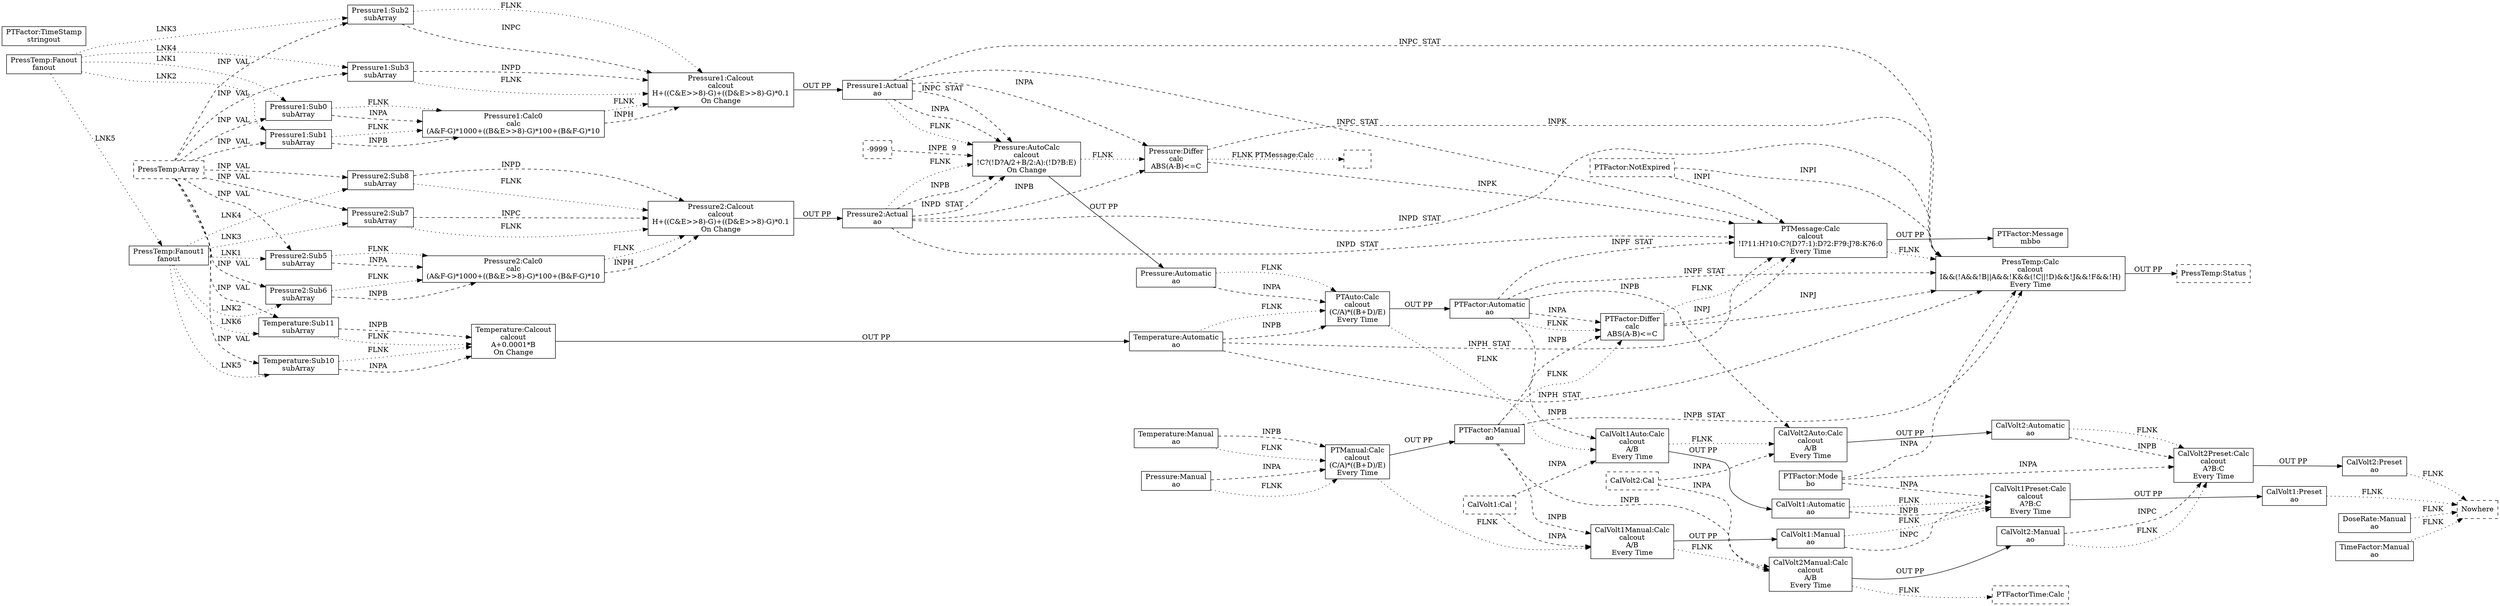 digraph press_temp_merged {
  rankdir=LR;

  "Pressure1:Actual" [ shape=box, label="Pressure1:Actual\nao" ]
  "Pressure1:Actual" -> "Pressure:AutoCalc" [ label="FLNK  ", style="dotted" ]
  "Pressure2:Actual" [ shape=box, label="Pressure2:Actual\nao" ]
  "Pressure2:Actual" -> "Pressure:AutoCalc" [ label="FLNK  ", style="dotted" ]
  "Pressure:Automatic" [ shape=box, label="Pressure:Automatic\nao" ]
  "Pressure:Automatic" -> "PTAuto:Calc" [ label="FLNK  ", style="dotted" ]
  "Pressure:Manual" [ shape=box, label="Pressure:Manual\nao" ]
  "Pressure:Manual" -> "PTManual:Calc" [ label="FLNK  ", style="dotted" ]
  "Temperature:Automatic" [ shape=box, label="Temperature:Automatic\nao" ]
  "Temperature:Automatic" -> "PTAuto:Calc" [ label="FLNK  ", style="dotted" ]
  "Temperature:Manual" [ shape=box, label="Temperature:Manual\nao" ]
  "Temperature:Manual" -> "PTManual:Calc" [ label="FLNK  ", style="dotted" ]
  "PTFactor:Automatic" [ shape=box, label="PTFactor:Automatic\nao" ]
  "PTFactor:Automatic" -> "PTFactor:Differ" [ label="FLNK  ", style="dotted" ]
  "PTFactor:Manual" [ shape=box, label="PTFactor:Manual\nao" ]
  "PTFactor:Manual" -> "PTFactor:Differ" [ label="FLNK  ", style="dotted" ]
  "CalVolt1:Automatic" [ shape=box, label="CalVolt1:Automatic\nao" ]
  "CalVolt1:Automatic" -> "CalVolt1Preset:Calc" [ label="FLNK  ", style="dotted" ]
  "CalVolt1:Manual" [ shape=box, label="CalVolt1:Manual\nao" ]
  "CalVolt1:Manual" -> "CalVolt1Preset:Calc" [ label="FLNK  ", style="dotted" ]
  "CalVolt1:Preset" [ shape=box, label="CalVolt1:Preset\nao" ]
  "CalVolt1:Preset" -> "Nowhere" [ label="FLNK  ", style="dotted" ]
  "CalVolt2:Automatic" [ shape=box, label="CalVolt2:Automatic\nao" ]
  "CalVolt2:Automatic" -> "CalVolt2Preset:Calc" [ label="FLNK  ", style="dotted" ]
  "CalVolt2:Manual" [ shape=box, label="CalVolt2:Manual\nao" ]
  "CalVolt2:Manual" -> "CalVolt2Preset:Calc" [ label="FLNK  ", style="dotted" ]
  "CalVolt2:Preset" [ shape=box, label="CalVolt2:Preset\nao" ]
  "CalVolt2:Preset" -> "Nowhere" [ label="FLNK  ", style="dotted" ]
  "DoseRate:Manual" [ shape=box, label="DoseRate:Manual\nao" ]
  "DoseRate:Manual" -> "Nowhere" [ label="FLNK  ", style="dotted" ]
  "TimeFactor:Manual" [ shape=box, label="TimeFactor:Manual\nao" ]
  "TimeFactor:Manual" -> "Nowhere" [ label="FLNK  ", style="dotted" ]
  "PressTemp:Fanout" [ shape=box, label="PressTemp:Fanout\nfanout" ]
  "PressTemp:Fanout" -> "Pressure1:Sub0" [ label="LNK1  ", style="dotted" ]
  "PressTemp:Fanout" -> "PressTemp:Fanout1" [ label="LNK5  ", style="dotted" ]
  "PressTemp:Fanout" -> "Pressure1:Sub3" [ label="LNK4  ", style="dotted" ]
  "PressTemp:Fanout" -> "Pressure1:Sub2" [ label="LNK3  ", style="dotted" ]
  "PressTemp:Fanout" -> "Pressure1:Sub1" [ label="LNK2  ", style="dotted" ]
  "PressTemp:Fanout1" [ shape=box, label="PressTemp:Fanout1\nfanout" ]
  "PressTemp:Fanout1" -> "Pressure2:Sub5" [ label="LNK1  ", style="dotted" ]
  "PressTemp:Fanout1" -> "Temperature:Sub11" [ label="LNK6  ", style="dotted" ]
  "PressTemp:Fanout1" -> "Temperature:Sub10" [ label="LNK5  ", style="dotted" ]
  "PressTemp:Fanout1" -> "Pressure2:Sub8" [ label="LNK4  ", style="dotted" ]
  "PressTemp:Fanout1" -> "Pressure2:Sub7" [ label="LNK3  ", style="dotted" ]
  "PressTemp:Fanout1" -> "Pressure2:Sub6" [ label="LNK2  ", style="dotted" ]
  "Pressure1:Sub0" [ shape=box, label="Pressure1:Sub0\nsubArray" ]
  "Pressure1:Sub0" -> "Pressure1:Calc0" [ label="FLNK  ", style="dotted" ]
  "PressTemp:Array" -> "Pressure1:Sub0" [ label="INP  VAL", style="dashed" ]
  "Pressure1:Sub1" [ shape=box, label="Pressure1:Sub1\nsubArray" ]
  "Pressure1:Sub1" -> "Pressure1:Calc0" [ label="FLNK  ", style="dotted" ]
  "PressTemp:Array" -> "Pressure1:Sub1" [ label="INP  VAL", style="dashed" ]
  "Pressure1:Sub2" [ shape=box, label="Pressure1:Sub2\nsubArray" ]
  "Pressure1:Sub2" -> "Pressure1:Calcout" [ label="FLNK  ", style="dotted" ]
  "PressTemp:Array" -> "Pressure1:Sub2" [ label="INP  VAL", style="dashed" ]
  "Pressure1:Sub3" [ shape=box, label="Pressure1:Sub3\nsubArray" ]
  "Pressure1:Sub3" -> "Pressure1:Calcout" [ label="FLNK  ", style="dotted" ]
  "PressTemp:Array" -> "Pressure1:Sub3" [ label="INP  VAL", style="dashed" ]
  "Pressure1:Calc0" [ shape=box, label="Pressure1:Calc0\ncalc\n(A&F-G)*1000+((B&E>>8)-G)*100+(B&F-G)*10" ]
  "Pressure1:Sub1" -> "Pressure1:Calc0" [ label="INPB  ", style="dashed" ]
  "Pressure1:Sub0" -> "Pressure1:Calc0" [ label="INPA  ", style="dashed" ]
  "Pressure1:Calc0" -> "Pressure1:Calcout" [ label="FLNK  ", style="dotted" ]
  "Pressure1:Calcout" [ shape=box, label="Pressure1:Calcout\ncalcout\nH+((C&E>>8)-G)+((D&E>>8)-G)*0.1\nOn Change" ]
  "Pressure1:Calc0" -> "Pressure1:Calcout" [ label="INPH  ", style="dashed" ]
  "Pressure1:Sub2" -> "Pressure1:Calcout" [ label="INPC  ", style="dashed" ]
  "Pressure1:Sub3" -> "Pressure1:Calcout" [ label="INPD  ", style="dashed" ]
  "Pressure1:Calcout" -> "Pressure1:Actual" [ label="OUT PP ", style="solid" ]
  "Pressure2:Sub5" [ shape=box, label="Pressure2:Sub5\nsubArray" ]
  "Pressure2:Sub5" -> "Pressure2:Calc0" [ label="FLNK  ", style="dotted" ]
  "PressTemp:Array" -> "Pressure2:Sub5" [ label="INP  VAL", style="dashed" ]
  "Pressure2:Sub6" [ shape=box, label="Pressure2:Sub6\nsubArray" ]
  "Pressure2:Sub6" -> "Pressure2:Calc0" [ label="FLNK  ", style="dotted" ]
  "PressTemp:Array" -> "Pressure2:Sub6" [ label="INP  VAL", style="dashed" ]
  "Pressure2:Sub7" [ shape=box, label="Pressure2:Sub7\nsubArray" ]
  "Pressure2:Sub7" -> "Pressure2:Calcout" [ label="FLNK  ", style="dotted" ]
  "PressTemp:Array" -> "Pressure2:Sub7" [ label="INP  VAL", style="dashed" ]
  "Pressure2:Sub8" [ shape=box, label="Pressure2:Sub8\nsubArray" ]
  "Pressure2:Sub8" -> "Pressure2:Calcout" [ label="FLNK  ", style="dotted" ]
  "PressTemp:Array" -> "Pressure2:Sub8" [ label="INP  VAL", style="dashed" ]
  "Pressure2:Calc0" [ shape=box, label="Pressure2:Calc0\ncalc\n(A&F-G)*1000+((B&E>>8)-G)*100+(B&F-G)*10" ]
  "Pressure2:Sub6" -> "Pressure2:Calc0" [ label="INPB  ", style="dashed" ]
  "Pressure2:Sub5" -> "Pressure2:Calc0" [ label="INPA  ", style="dashed" ]
  "Pressure2:Calc0" -> "Pressure2:Calcout" [ label="FLNK  ", style="dotted" ]
  "Pressure2:Calcout" [ shape=box, label="Pressure2:Calcout\ncalcout\nH+((C&E>>8)-G)+((D&E>>8)-G)*0.1\nOn Change" ]
  "Pressure2:Calc0" -> "Pressure2:Calcout" [ label="INPH  ", style="dashed" ]
  "Pressure2:Sub7" -> "Pressure2:Calcout" [ label="INPC  ", style="dashed" ]
  "Pressure2:Sub8" -> "Pressure2:Calcout" [ label="INPD  ", style="dashed" ]
  "Pressure2:Calcout" -> "Pressure2:Actual" [ label="OUT PP ", style="solid" ]
  "Pressure:AutoCalc" [ shape=box, label="Pressure:AutoCalc\ncalcout\n!C?(!D?A/2+B/2:A):(!D?B:E)\nOn Change" ]
  "Pressure1:Actual" -> "Pressure:AutoCalc" [ label="INPC  STAT", style="dashed" ]
  "Pressure2:Actual" -> "Pressure:AutoCalc" [ label="INPB  ", style="dashed" ]
  "-9999" -> "Pressure:AutoCalc" [ label="INPE  9", style="dashed" ]
  "Pressure2:Actual" -> "Pressure:AutoCalc" [ label="INPD  STAT", style="dashed" ]
  "Pressure1:Actual" -> "Pressure:AutoCalc" [ label="INPA  ", style="dashed" ]
  "Pressure:AutoCalc" -> "Pressure:Differ" [ label="FLNK  ", style="dotted" ]
  "Pressure:AutoCalc" -> "Pressure:Automatic" [ label="OUT PP ", style="solid" ]
  "Temperature:Sub10" [ shape=box, label="Temperature:Sub10\nsubArray" ]
  "Temperature:Sub10" -> "Temperature:Calcout" [ label="FLNK  ", style="dotted" ]
  "PressTemp:Array" -> "Temperature:Sub10" [ label="INP  VAL", style="dashed" ]
  "Temperature:Sub11" [ shape=box, label="Temperature:Sub11\nsubArray" ]
  "Temperature:Sub11" -> "Temperature:Calcout" [ label="FLNK  ", style="dotted" ]
  "PressTemp:Array" -> "Temperature:Sub11" [ label="INP  VAL", style="dashed" ]
  "Temperature:Calcout" [ shape=box, label="Temperature:Calcout\ncalcout\nA+0.0001*B\nOn Change" ]
  "Temperature:Sub11" -> "Temperature:Calcout" [ label="INPB  ", style="dashed" ]
  "Temperature:Sub10" -> "Temperature:Calcout" [ label="INPA  ", style="dashed" ]
  "Temperature:Calcout" -> "Temperature:Automatic" [ label="OUT PP ", style="solid" ]
  "PTFactor:Mode" [ shape=box, label="PTFactor:Mode\nbo" ]
  "PTFactor:Message" [ shape=box, label="PTFactor:Message\nmbbo" ]
  "Pressure:Differ" [ shape=box, label="Pressure:Differ\ncalc\nABS(A-B)<=C" ]
  "Pressure2:Actual" -> "Pressure:Differ" [ label="INPB  ", style="dashed" ]
  "Pressure1:Actual" -> "Pressure:Differ" [ label="INPA  ", style="dashed" ]
  "Pressure:Differ" -> "" [ label="FLNK PTMessage:Calc ", style="dotted" ]
  "PTFactor:Differ" [ shape=box, label="PTFactor:Differ\ncalc\nABS(A-B)<=C" ]
  "PTFactor:Manual" -> "PTFactor:Differ" [ label="INPB  ", style="dashed" ]
  "PTFactor:Automatic" -> "PTFactor:Differ" [ label="INPA  ", style="dashed" ]
  "PTFactor:Differ" -> "PTMessage:Calc" [ label="FLNK  ", style="dotted" ]
  "PTMessage:Calc" [ shape=box, label="PTMessage:Calc\ncalcout\n!I?11:H?10:C?(D?7:1):D?2:F?9:J?8:K?6:0\nEvery Time" ]
  "PTFactor:NotExpired" -> "PTMessage:Calc" [ label="INPI  ", style="dashed" ]
  "Temperature:Automatic" -> "PTMessage:Calc" [ label="INPH  STAT", style="dashed" ]
  "Pressure:Differ" -> "PTMessage:Calc" [ label="INPK  ", style="dashed" ]
  "PTFactor:Differ" -> "PTMessage:Calc" [ label="INPJ  ", style="dashed" ]
  "Pressure1:Actual" -> "PTMessage:Calc" [ label="INPC  STAT", style="dashed" ]
  "Pressure2:Actual" -> "PTMessage:Calc" [ label="INPD  STAT", style="dashed" ]
  "PTFactor:Automatic" -> "PTMessage:Calc" [ label="INPF  STAT", style="dashed" ]
  "PTMessage:Calc" -> "PressTemp:Calc" [ label="FLNK  ", style="dotted" ]
  "PTMessage:Calc" -> "PTFactor:Message" [ label="OUT PP ", style="solid" ]
  "PressTemp:Calc" [ shape=box, label="PressTemp:Calc\ncalcout\nI&&(!A&&!B||A&&!K&&(!C||!D)&&!J&&!F&&!H)\nEvery Time" ]
  "PTFactor:NotExpired" -> "PressTemp:Calc" [ label="INPI  ", style="dashed" ]
  "Temperature:Automatic" -> "PressTemp:Calc" [ label="INPH  STAT", style="dashed" ]
  "Pressure:Differ" -> "PressTemp:Calc" [ label="INPK  ", style="dashed" ]
  "PTFactor:Differ" -> "PressTemp:Calc" [ label="INPJ  ", style="dashed" ]
  "Pressure1:Actual" -> "PressTemp:Calc" [ label="INPC  STAT", style="dashed" ]
  "PTFactor:Manual" -> "PressTemp:Calc" [ label="INPB  STAT", style="dashed" ]
  "Pressure2:Actual" -> "PressTemp:Calc" [ label="INPD  STAT", style="dashed" ]
  "PTFactor:Automatic" -> "PressTemp:Calc" [ label="INPF  STAT", style="dashed" ]
  "PTFactor:Mode" -> "PressTemp:Calc" [ label="INPA  ", style="dashed" ]
  "PressTemp:Calc" -> "PressTemp:Status" [ label="OUT PP ", style="solid" ]
  "PTAuto:Calc" [ shape=box, label="PTAuto:Calc\ncalcout\n(C/A)*((B+D)/E)\nEvery Time" ]
  "Temperature:Automatic" -> "PTAuto:Calc" [ label="INPB  ", style="dashed" ]
  "Pressure:Automatic" -> "PTAuto:Calc" [ label="INPA  ", style="dashed" ]
  "PTAuto:Calc" -> "CalVolt1Auto:Calc" [ label="FLNK  ", style="dotted" ]
  "PTAuto:Calc" -> "PTFactor:Automatic" [ label="OUT PP ", style="solid" ]
  "CalVolt1Auto:Calc" [ shape=box, label="CalVolt1Auto:Calc\ncalcout\nA/B\nEvery Time" ]
  "PTFactor:Automatic" -> "CalVolt1Auto:Calc" [ label="INPB  ", style="dashed" ]
  "CalVolt1:Cal" -> "CalVolt1Auto:Calc" [ label="INPA  ", style="dashed" ]
  "CalVolt1Auto:Calc" -> "CalVolt2Auto:Calc" [ label="FLNK  ", style="dotted" ]
  "CalVolt1Auto:Calc" -> "CalVolt1:Automatic" [ label="OUT PP ", style="solid" ]
  "CalVolt2Auto:Calc" [ shape=box, label="CalVolt2Auto:Calc\ncalcout\nA/B\nEvery Time" ]
  "PTFactor:Automatic" -> "CalVolt2Auto:Calc" [ label="INPB  ", style="dashed" ]
  "CalVolt2:Cal" -> "CalVolt2Auto:Calc" [ label="INPA  ", style="dashed" ]
  "CalVolt2Auto:Calc" -> "CalVolt2:Automatic" [ label="OUT PP ", style="solid" ]
  "PTManual:Calc" [ shape=box, label="PTManual:Calc\ncalcout\n(C/A)*((B+D)/E)\nEvery Time" ]
  "Temperature:Manual" -> "PTManual:Calc" [ label="INPB  ", style="dashed" ]
  "Pressure:Manual" -> "PTManual:Calc" [ label="INPA  ", style="dashed" ]
  "PTManual:Calc" -> "CalVolt1Manual:Calc" [ label="FLNK  ", style="dotted" ]
  "PTManual:Calc" -> "PTFactor:Manual" [ label="OUT PP ", style="solid" ]
  "CalVolt1Manual:Calc" [ shape=box, label="CalVolt1Manual:Calc\ncalcout\nA/B\nEvery Time" ]
  "PTFactor:Manual" -> "CalVolt1Manual:Calc" [ label="INPB  ", style="dashed" ]
  "CalVolt1:Cal" -> "CalVolt1Manual:Calc" [ label="INPA  ", style="dashed" ]
  "CalVolt1Manual:Calc" -> "CalVolt2Manual:Calc" [ label="FLNK  ", style="dotted" ]
  "CalVolt1Manual:Calc" -> "CalVolt1:Manual" [ label="OUT PP ", style="solid" ]
  "CalVolt2Manual:Calc" [ shape=box, label="CalVolt2Manual:Calc\ncalcout\nA/B\nEvery Time" ]
  "PTFactor:Manual" -> "CalVolt2Manual:Calc" [ label="INPB  ", style="dashed" ]
  "CalVolt2:Cal" -> "CalVolt2Manual:Calc" [ label="INPA  ", style="dashed" ]
  "CalVolt2Manual:Calc" -> "PTFactorTime:Calc" [ label="FLNK  ", style="dotted" ]
  "CalVolt2Manual:Calc" -> "CalVolt2:Manual" [ label="OUT PP ", style="solid" ]
  "CalVolt1Preset:Calc" [ shape=box, label="CalVolt1Preset:Calc\ncalcout\nA?B:C\nEvery Time" ]
  "CalVolt1:Manual" -> "CalVolt1Preset:Calc" [ label="INPC  ", style="dashed" ]
  "CalVolt1:Automatic" -> "CalVolt1Preset:Calc" [ label="INPB  ", style="dashed" ]
  "PTFactor:Mode" -> "CalVolt1Preset:Calc" [ label="INPA  ", style="dashed" ]
  "CalVolt1Preset:Calc" -> "CalVolt1:Preset" [ label="OUT PP ", style="solid" ]
  "CalVolt2Preset:Calc" [ shape=box, label="CalVolt2Preset:Calc\ncalcout\nA?B:C\nEvery Time" ]
  "CalVolt2:Manual" -> "CalVolt2Preset:Calc" [ label="INPC  ", style="dashed" ]
  "CalVolt2:Automatic" -> "CalVolt2Preset:Calc" [ label="INPB  ", style="dashed" ]
  "PTFactor:Mode" -> "CalVolt2Preset:Calc" [ label="INPA  ", style="dashed" ]
  "CalVolt2Preset:Calc" -> "CalVolt2:Preset" [ label="OUT PP ", style="solid" ]
  "PTFactor:TimeStamp" [ shape=box, label="PTFactor:TimeStamp\nstringout" ]
  "" [ shape=box, style=dashed ]
  "PressTemp:Array" [ shape=box, style=dashed ]
  "CalVolt2:Cal" [ shape=box, style=dashed ]
  "CalVolt1:Cal" [ shape=box, style=dashed ]
  "-9999" [ shape=box, style=dashed ]
  "PressTemp:Status" [ shape=box, style=dashed ]
  "PTFactorTime:Calc" [ shape=box, style=dashed ]
  "Nowhere" [ shape=box, style=dashed ]
  "PTFactor:NotExpired" [ shape=box, style=dashed ]

}

